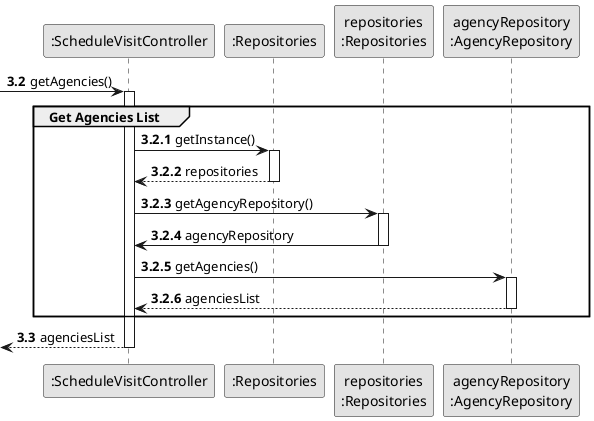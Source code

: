 @startuml

skinparam monochrome true
skinparam packageStyle rectangle
skinparam shadowing false

participant ":ScheduleVisitController" as CTRL
participant ":Repositories" as RepositorySingleton
participant "repositories\n:Repositories" as PLAT
participant "agencyRepository\n:AgencyRepository" as AgencyRepository

' MUDAR AUTONUMBER !!!!!!!!!

autonumber 3.2

-> CTRL : getAgencies()

activate CTRL
autonumber 3.2.1

    group Get Agencies List

CTRL -> RepositorySingleton : getInstance()

        activate RepositorySingleton

            RepositorySingleton --> CTRL : repositories
        deactivate RepositorySingleton

        CTRL -> PLAT : getAgencyRepository()

        activate PLAT

            PLAT -> CTRL : agencyRepository

        deactivate PLAT

        CTRL -> AgencyRepository : getAgencies()

        activate AgencyRepository

        AgencyRepository --> CTRL : agenciesList

        deactivate AgencyRepository
     end
     autonumber 3.3

        <-- CTRL : agenciesList

        deactivate CTRL
@enduml